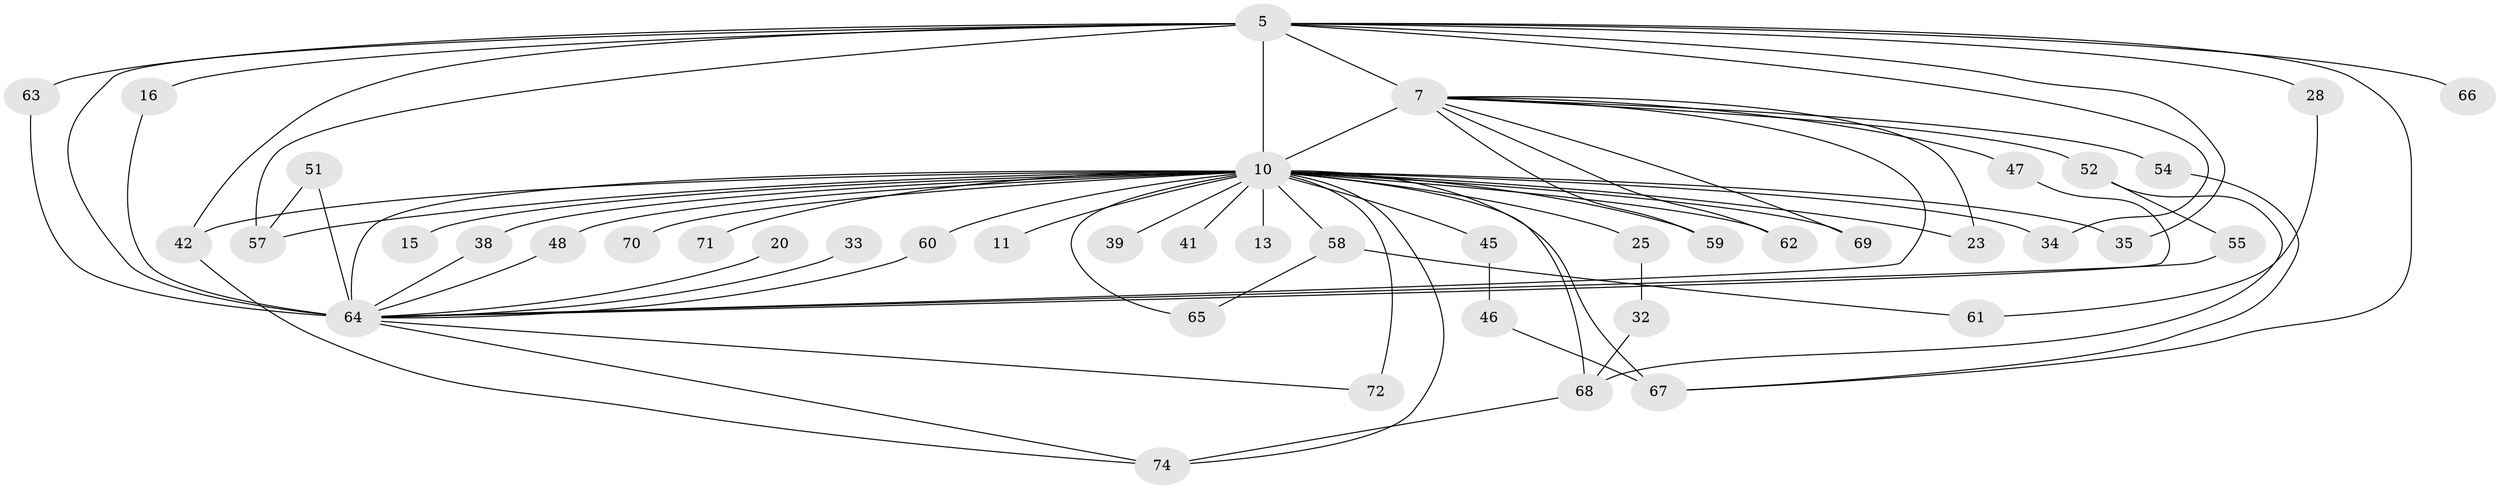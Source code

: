 // original degree distribution, {18: 0.02702702702702703, 16: 0.013513513513513514, 23: 0.02702702702702703, 19: 0.013513513513513514, 15: 0.013513513513513514, 12: 0.013513513513513514, 14: 0.013513513513513514, 25: 0.013513513513513514, 2: 0.5540540540540541, 3: 0.24324324324324326, 6: 0.04054054054054054, 5: 0.013513513513513514, 4: 0.013513513513513514}
// Generated by graph-tools (version 1.1) at 2025/46/03/04/25 21:46:53]
// undirected, 44 vertices, 73 edges
graph export_dot {
graph [start="1"]
  node [color=gray90,style=filled];
  5 [super="+1"];
  7 [super="+6"];
  10 [super="+3+9"];
  11;
  13;
  15;
  16;
  20;
  23;
  25;
  28;
  32;
  33 [super="+19"];
  34;
  35;
  38;
  39;
  41;
  42 [super="+31"];
  45;
  46;
  47;
  48 [super="+36+30"];
  51;
  52 [super="+49"];
  54;
  55;
  57 [super="+26+44"];
  58 [super="+18+53"];
  59;
  60;
  61;
  62;
  63;
  64 [super="+43+27"];
  65;
  66;
  67 [super="+17+40"];
  68 [super="+21+37"];
  69;
  70 [super="+56+29"];
  71;
  72 [super="+12"];
  74 [super="+73"];
  5 -- 7 [weight=4];
  5 -- 10 [weight=8];
  5 -- 28 [weight=2];
  5 -- 34;
  5 -- 35;
  5 -- 42 [weight=2];
  5 -- 66 [weight=2];
  5 -- 16;
  5 -- 57 [weight=3];
  5 -- 63;
  5 -- 64 [weight=5];
  5 -- 67;
  7 -- 10 [weight=8];
  7 -- 23;
  7 -- 47;
  7 -- 52 [weight=2];
  7 -- 59;
  7 -- 62;
  7 -- 69;
  7 -- 54;
  7 -- 64 [weight=4];
  10 -- 11 [weight=2];
  10 -- 15 [weight=2];
  10 -- 23;
  10 -- 38;
  10 -- 58 [weight=5];
  10 -- 60;
  10 -- 69;
  10 -- 70 [weight=4];
  10 -- 67 [weight=3];
  10 -- 71 [weight=2];
  10 -- 72 [weight=2];
  10 -- 74;
  10 -- 25 [weight=2];
  10 -- 34;
  10 -- 35;
  10 -- 39 [weight=2];
  10 -- 41 [weight=2];
  10 -- 42;
  10 -- 62;
  10 -- 57;
  10 -- 68 [weight=4];
  10 -- 64 [weight=11];
  10 -- 65;
  10 -- 13 [weight=2];
  10 -- 45 [weight=2];
  10 -- 59;
  10 -- 48 [weight=3];
  16 -- 64;
  20 -- 64;
  25 -- 32;
  28 -- 61;
  32 -- 68;
  33 -- 64 [weight=3];
  38 -- 64;
  42 -- 74;
  45 -- 46;
  46 -- 67;
  47 -- 64;
  48 -- 64;
  51 -- 57;
  51 -- 64;
  52 -- 55;
  52 -- 68;
  54 -- 67;
  55 -- 64;
  58 -- 61;
  58 -- 65;
  60 -- 64;
  63 -- 64;
  64 -- 72;
  64 -- 74;
  68 -- 74;
}
